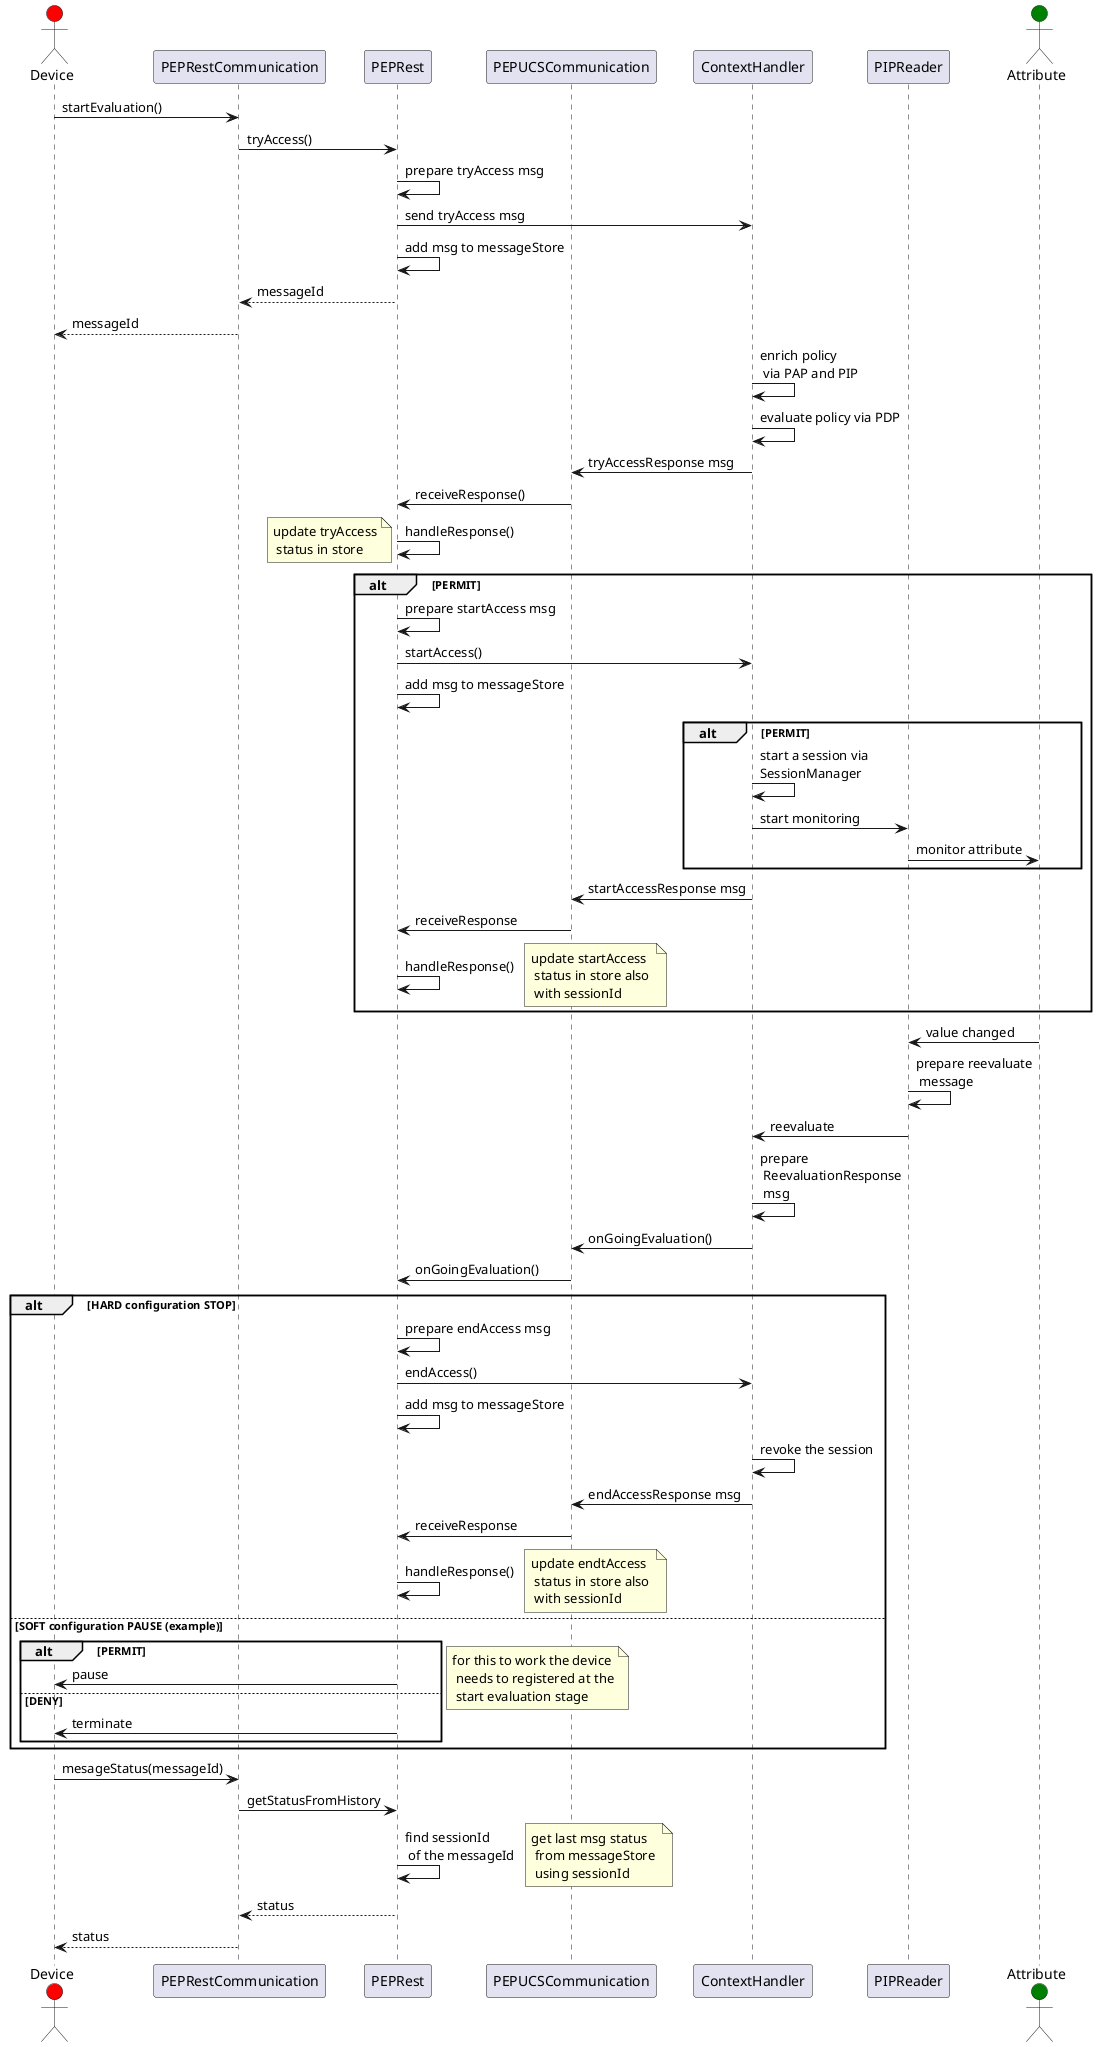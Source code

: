 To view the content as a UML diagram, use PlantUML in eclipse see: http://plantuml.com/eclipse
@startuml
actor Device #red
participant PEPRestCommunication
participant PEPRest
participant PEPUCSCommunication
participant ContextHandler
participant PIPReader
actor Attribute #green

Device->PEPRestCommunication : startEvaluation()
PEPRestCommunication->PEPRest : tryAccess()  
PEPRest->PEPRest : prepare tryAccess msg
PEPRest->ContextHandler : send tryAccess msg
PEPRest->PEPRest : add msg to messageStore
PEPRest-->PEPRestCommunication : messageId
PEPRestCommunication-->Device : messageId

ContextHandler->ContextHandler : enrich policy\n via PAP and PIP
ContextHandler->ContextHandler : evaluate policy via PDP
ContextHandler->PEPUCSCommunication : tryAccessResponse msg
PEPUCSCommunication->PEPRest : receiveResponse()
PEPRest->PEPRest : handleResponse() 
note left:update tryAccess\n status in store

alt PERMIT

    PEPRest->PEPRest : prepare startAccess msg
    PEPRest->ContextHandler : startAccess()
    PEPRest->PEPRest : add msg to messageStore

alt PERMIT
    ContextHandler->ContextHandler : start a session via \nSessionManager
    ContextHandler->PIPReader : start monitoring
    PIPReader->Attribute: monitor attribute
end
    ContextHandler->PEPUCSCommunication : startAccessResponse msg
    PEPUCSCommunication->PEPRest : receiveResponse
    PEPRest->PEPRest : handleResponse()
    note right:update startAccess\n status in store also \n with sessionId    
end

Attribute->PIPReader : value changed
PIPReader->PIPReader: prepare reevaluate\n message
PIPReader->ContextHandler : reevaluate
ContextHandler->ContextHandler : prepare \n ReevaluationResponse\n msg
ContextHandler->PEPUCSCommunication : onGoingEvaluation()
PEPUCSCommunication->PEPRest : onGoingEvaluation()
alt HARD configuration STOP
    PEPRest->PEPRest : prepare endAccess msg
    PEPRest->ContextHandler : endAccess()
    PEPRest->PEPRest : add msg to messageStore
    
    ContextHandler->ContextHandler : revoke the session
    ContextHandler->PEPUCSCommunication : endAccessResponse msg
    PEPUCSCommunication->PEPRest : receiveResponse
    PEPRest->PEPRest : handleResponse()
    note right:update endtAccess\n status in store also \n with sessionId  
else SOFT configuration PAUSE (example)
    alt PERMIT
        PEPRest->Device : pause
        else DENY
        PEPRest->Device : terminate
    end
    note right:for this to work the device\n needs to registered at the\n start evaluation stage   
end
    
Device->PEPRestCommunication : mesageStatus(messageId)
PEPRestCommunication->PEPRest : getStatusFromHistory
PEPRest->PEPRest : find sessionId \n of the messageId
note right : get last msg status \n from messageStore \n using sessionId
PEPRest-->PEPRestCommunication : status
PEPRestCommunication--> Device : status 

@enduml



